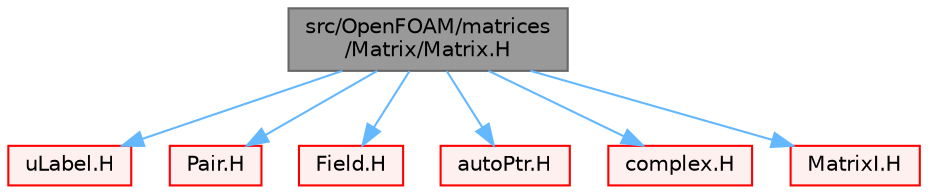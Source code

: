 digraph "src/OpenFOAM/matrices/Matrix/Matrix.H"
{
 // LATEX_PDF_SIZE
  bgcolor="transparent";
  edge [fontname=Helvetica,fontsize=10,labelfontname=Helvetica,labelfontsize=10];
  node [fontname=Helvetica,fontsize=10,shape=box,height=0.2,width=0.4];
  Node1 [id="Node000001",label="src/OpenFOAM/matrices\l/Matrix/Matrix.H",height=0.2,width=0.4,color="gray40", fillcolor="grey60", style="filled", fontcolor="black",tooltip=" "];
  Node1 -> Node2 [id="edge1_Node000001_Node000002",color="steelblue1",style="solid",tooltip=" "];
  Node2 [id="Node000002",label="uLabel.H",height=0.2,width=0.4,color="red", fillcolor="#FFF0F0", style="filled",URL="$uLabel_8H.html",tooltip=" "];
  Node1 -> Node24 [id="edge2_Node000001_Node000024",color="steelblue1",style="solid",tooltip=" "];
  Node24 [id="Node000024",label="Pair.H",height=0.2,width=0.4,color="red", fillcolor="#FFF0F0", style="filled",URL="$Pair_8H.html",tooltip=" "];
  Node1 -> Node110 [id="edge3_Node000001_Node000110",color="steelblue1",style="solid",tooltip=" "];
  Node110 [id="Node000110",label="Field.H",height=0.2,width=0.4,color="red", fillcolor="#FFF0F0", style="filled",URL="$Field_8H.html",tooltip=" "];
  Node1 -> Node51 [id="edge4_Node000001_Node000051",color="steelblue1",style="solid",tooltip=" "];
  Node51 [id="Node000051",label="autoPtr.H",height=0.2,width=0.4,color="red", fillcolor="#FFF0F0", style="filled",URL="$autoPtr_8H.html",tooltip=" "];
  Node1 -> Node160 [id="edge5_Node000001_Node000160",color="steelblue1",style="solid",tooltip=" "];
  Node160 [id="Node000160",label="complex.H",height=0.2,width=0.4,color="red", fillcolor="#FFF0F0", style="filled",URL="$complex_8H.html",tooltip=" "];
  Node1 -> Node163 [id="edge6_Node000001_Node000163",color="steelblue1",style="solid",tooltip=" "];
  Node163 [id="Node000163",label="MatrixI.H",height=0.2,width=0.4,color="red", fillcolor="#FFF0F0", style="filled",URL="$MatrixI_8H.html",tooltip=" "];
}
